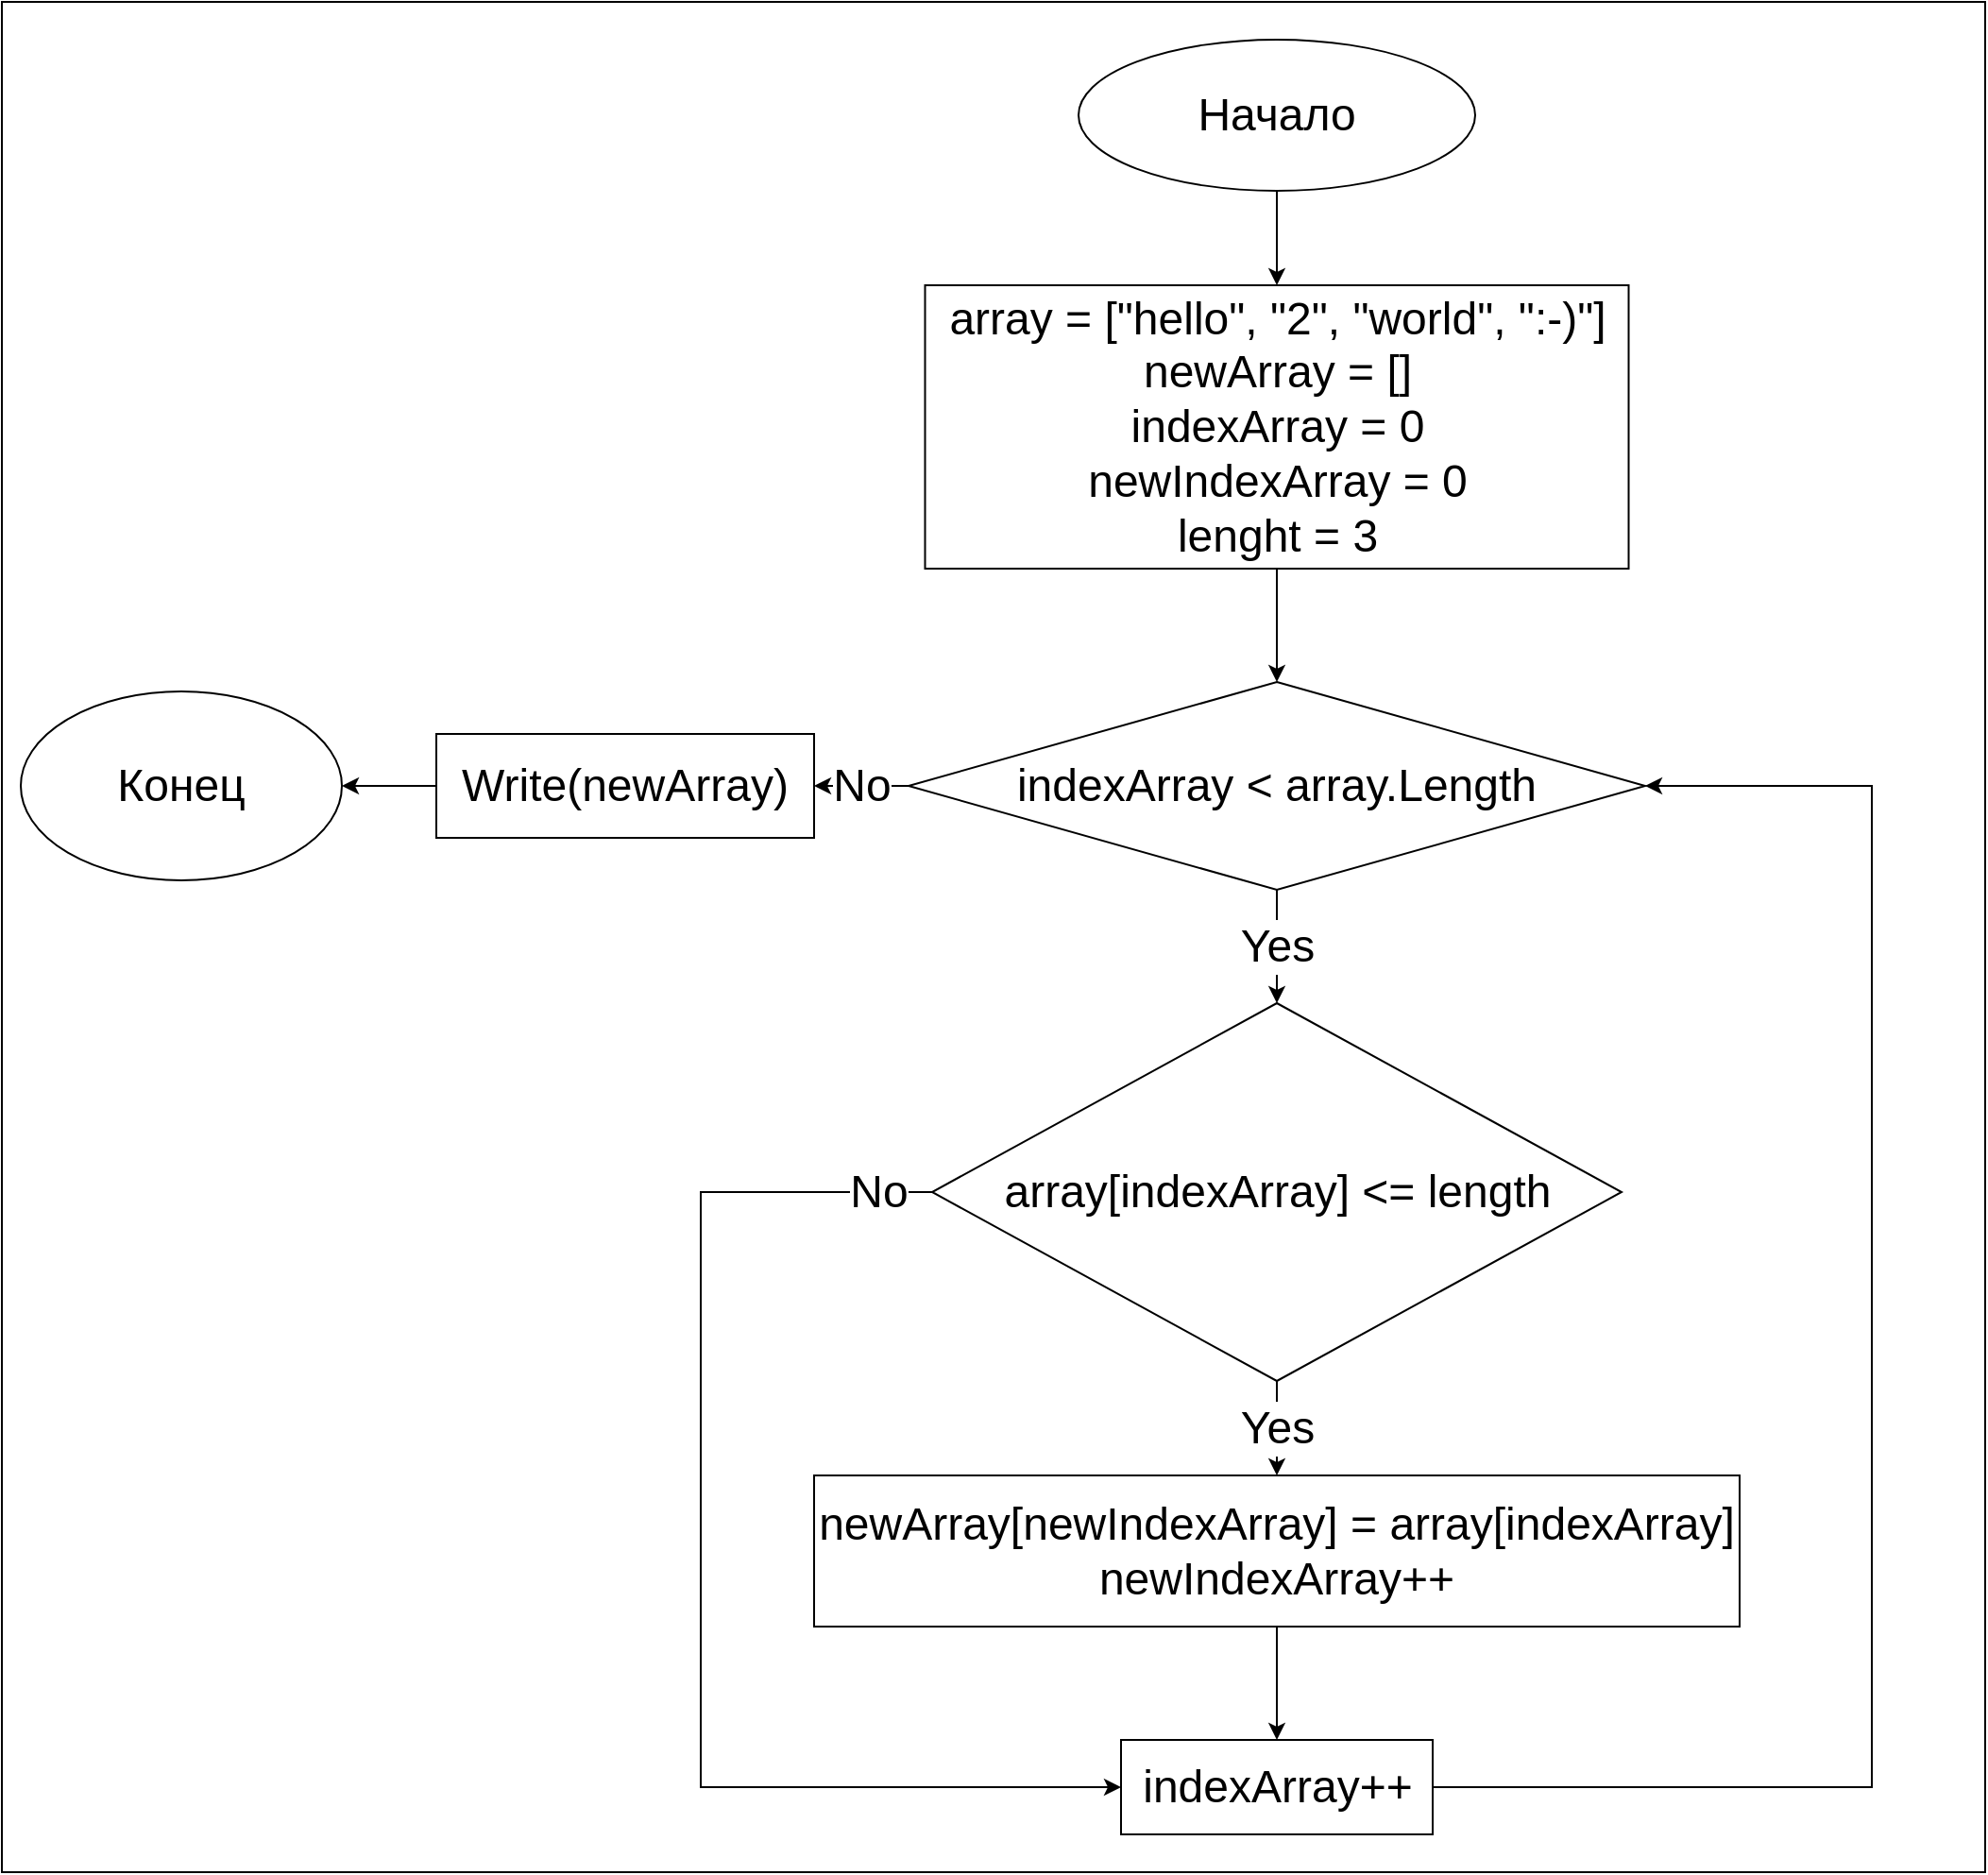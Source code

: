 <mxfile version="20.4.1" type="github">
  <diagram id="tBrksQYpqOhvNIw2j_1Y" name="Страница 1">
    <mxGraphModel dx="3422" dy="1668" grid="1" gridSize="10" guides="1" tooltips="1" connect="1" arrows="1" fold="1" page="1" pageScale="1" pageWidth="827" pageHeight="1169" background="#FFFFFF" math="0" shadow="0">
      <root>
        <mxCell id="0" />
        <mxCell id="1" parent="0" />
        <mxCell id="HUvNUQjTAcGGxLEGRxug-1" value="" style="rounded=0;whiteSpace=wrap;html=1;" vertex="1" parent="1">
          <mxGeometry x="-230" y="10" width="1050" height="990" as="geometry" />
        </mxCell>
        <mxCell id="NtI6yHbVUOFjehw3fum0-10" style="edgeStyle=orthogonalEdgeStyle;rounded=0;orthogonalLoop=1;jettySize=auto;html=1;exitX=0.5;exitY=1;exitDx=0;exitDy=0;entryX=0.5;entryY=0;entryDx=0;entryDy=0;fontSize=24;" parent="1" source="NtI6yHbVUOFjehw3fum0-1" target="NtI6yHbVUOFjehw3fum0-3" edge="1">
          <mxGeometry relative="1" as="geometry" />
        </mxCell>
        <mxCell id="NtI6yHbVUOFjehw3fum0-1" value="&lt;font style=&quot;font-size: 24px;&quot;&gt;Начало&lt;br&gt;&lt;/font&gt;" style="ellipse;whiteSpace=wrap;html=1;" parent="1" vertex="1">
          <mxGeometry x="340" y="30" width="210" height="80" as="geometry" />
        </mxCell>
        <mxCell id="NtI6yHbVUOFjehw3fum0-11" style="edgeStyle=orthogonalEdgeStyle;rounded=0;orthogonalLoop=1;jettySize=auto;html=1;exitX=0.5;exitY=1;exitDx=0;exitDy=0;fontSize=24;" parent="1" source="NtI6yHbVUOFjehw3fum0-3" target="NtI6yHbVUOFjehw3fum0-4" edge="1">
          <mxGeometry relative="1" as="geometry" />
        </mxCell>
        <mxCell id="NtI6yHbVUOFjehw3fum0-3" value="array = [&quot;hello&quot;, &quot;2&quot;, &quot;world&quot;, &quot;:-)&quot;]&lt;br&gt;newArray = []&lt;br&gt;indexArray = 0&lt;br&gt;newIndexArray = 0&lt;br&gt;lenght = 3" style="rounded=0;whiteSpace=wrap;html=1;fontSize=24;" parent="1" vertex="1">
          <mxGeometry x="258.75" y="160" width="372.5" height="150" as="geometry" />
        </mxCell>
        <mxCell id="NtI6yHbVUOFjehw3fum0-12" value="No" style="edgeStyle=orthogonalEdgeStyle;rounded=0;orthogonalLoop=1;jettySize=auto;html=1;exitX=0;exitY=0.5;exitDx=0;exitDy=0;entryX=1;entryY=0.5;entryDx=0;entryDy=0;fontSize=24;" parent="1" source="NtI6yHbVUOFjehw3fum0-4" target="NtI6yHbVUOFjehw3fum0-8" edge="1">
          <mxGeometry relative="1" as="geometry" />
        </mxCell>
        <mxCell id="NtI6yHbVUOFjehw3fum0-13" value="Yes" style="edgeStyle=orthogonalEdgeStyle;rounded=0;orthogonalLoop=1;jettySize=auto;html=1;exitX=0.5;exitY=1;exitDx=0;exitDy=0;entryX=0.5;entryY=0;entryDx=0;entryDy=0;fontSize=24;" parent="1" source="NtI6yHbVUOFjehw3fum0-4" target="NtI6yHbVUOFjehw3fum0-5" edge="1">
          <mxGeometry relative="1" as="geometry" />
        </mxCell>
        <mxCell id="NtI6yHbVUOFjehw3fum0-4" value="indexArray &amp;lt; array.Length" style="rhombus;whiteSpace=wrap;html=1;fontSize=24;" parent="1" vertex="1">
          <mxGeometry x="250" y="370" width="390" height="110" as="geometry" />
        </mxCell>
        <mxCell id="NtI6yHbVUOFjehw3fum0-14" value="Yes" style="edgeStyle=orthogonalEdgeStyle;rounded=0;orthogonalLoop=1;jettySize=auto;html=1;exitX=0.5;exitY=1;exitDx=0;exitDy=0;entryX=0.5;entryY=0;entryDx=0;entryDy=0;fontSize=24;" parent="1" source="NtI6yHbVUOFjehw3fum0-5" target="NtI6yHbVUOFjehw3fum0-6" edge="1">
          <mxGeometry relative="1" as="geometry" />
        </mxCell>
        <mxCell id="NtI6yHbVUOFjehw3fum0-19" style="edgeStyle=orthogonalEdgeStyle;rounded=0;orthogonalLoop=1;jettySize=auto;html=1;exitX=0;exitY=0.5;exitDx=0;exitDy=0;entryX=0;entryY=0.5;entryDx=0;entryDy=0;fontSize=24;" parent="1" source="NtI6yHbVUOFjehw3fum0-5" target="NtI6yHbVUOFjehw3fum0-7" edge="1">
          <mxGeometry relative="1" as="geometry">
            <Array as="points">
              <mxPoint x="140" y="640" />
              <mxPoint x="140" y="955" />
            </Array>
          </mxGeometry>
        </mxCell>
        <mxCell id="NtI6yHbVUOFjehw3fum0-21" value="No" style="edgeLabel;html=1;align=center;verticalAlign=middle;resizable=0;points=[];fontSize=24;" parent="NtI6yHbVUOFjehw3fum0-19" vertex="1" connectable="0">
          <mxGeometry x="-0.911" relative="1" as="geometry">
            <mxPoint x="1" as="offset" />
          </mxGeometry>
        </mxCell>
        <mxCell id="NtI6yHbVUOFjehw3fum0-5" value="array[indexArray] &amp;lt;= length" style="rhombus;whiteSpace=wrap;html=1;fontSize=24;" parent="1" vertex="1">
          <mxGeometry x="262.5" y="540" width="365" height="200" as="geometry" />
        </mxCell>
        <mxCell id="NtI6yHbVUOFjehw3fum0-17" style="edgeStyle=orthogonalEdgeStyle;rounded=0;orthogonalLoop=1;jettySize=auto;html=1;exitX=0.5;exitY=1;exitDx=0;exitDy=0;entryX=0.5;entryY=0;entryDx=0;entryDy=0;fontSize=24;" parent="1" source="NtI6yHbVUOFjehw3fum0-6" target="NtI6yHbVUOFjehw3fum0-7" edge="1">
          <mxGeometry relative="1" as="geometry" />
        </mxCell>
        <mxCell id="NtI6yHbVUOFjehw3fum0-6" value="newArray[newIndexArray] = array[indexArray]&lt;br&gt;newIndexArray++" style="rounded=0;whiteSpace=wrap;html=1;fontSize=24;" parent="1" vertex="1">
          <mxGeometry x="200" y="790" width="490" height="80" as="geometry" />
        </mxCell>
        <mxCell id="NtI6yHbVUOFjehw3fum0-18" style="edgeStyle=orthogonalEdgeStyle;rounded=0;orthogonalLoop=1;jettySize=auto;html=1;exitX=1;exitY=0.5;exitDx=0;exitDy=0;entryX=1;entryY=0.5;entryDx=0;entryDy=0;fontSize=24;" parent="1" source="NtI6yHbVUOFjehw3fum0-7" target="NtI6yHbVUOFjehw3fum0-4" edge="1">
          <mxGeometry relative="1" as="geometry">
            <Array as="points">
              <mxPoint x="760" y="955" />
              <mxPoint x="760" y="425" />
            </Array>
          </mxGeometry>
        </mxCell>
        <mxCell id="NtI6yHbVUOFjehw3fum0-7" value="indexArray++" style="rounded=0;whiteSpace=wrap;html=1;fontSize=24;" parent="1" vertex="1">
          <mxGeometry x="362.5" y="930" width="165" height="50" as="geometry" />
        </mxCell>
        <mxCell id="NtI6yHbVUOFjehw3fum0-22" style="edgeStyle=orthogonalEdgeStyle;rounded=0;orthogonalLoop=1;jettySize=auto;html=1;exitX=0;exitY=0.5;exitDx=0;exitDy=0;entryX=1;entryY=0.5;entryDx=0;entryDy=0;fontSize=24;" parent="1" source="NtI6yHbVUOFjehw3fum0-8" target="NtI6yHbVUOFjehw3fum0-9" edge="1">
          <mxGeometry relative="1" as="geometry" />
        </mxCell>
        <mxCell id="NtI6yHbVUOFjehw3fum0-8" value="Write(newArray)" style="rounded=0;whiteSpace=wrap;html=1;fontSize=24;" parent="1" vertex="1">
          <mxGeometry y="397.5" width="200" height="55" as="geometry" />
        </mxCell>
        <mxCell id="NtI6yHbVUOFjehw3fum0-9" value="Конец" style="ellipse;whiteSpace=wrap;html=1;fontSize=24;" parent="1" vertex="1">
          <mxGeometry x="-220" y="375" width="170" height="100" as="geometry" />
        </mxCell>
      </root>
    </mxGraphModel>
  </diagram>
</mxfile>
